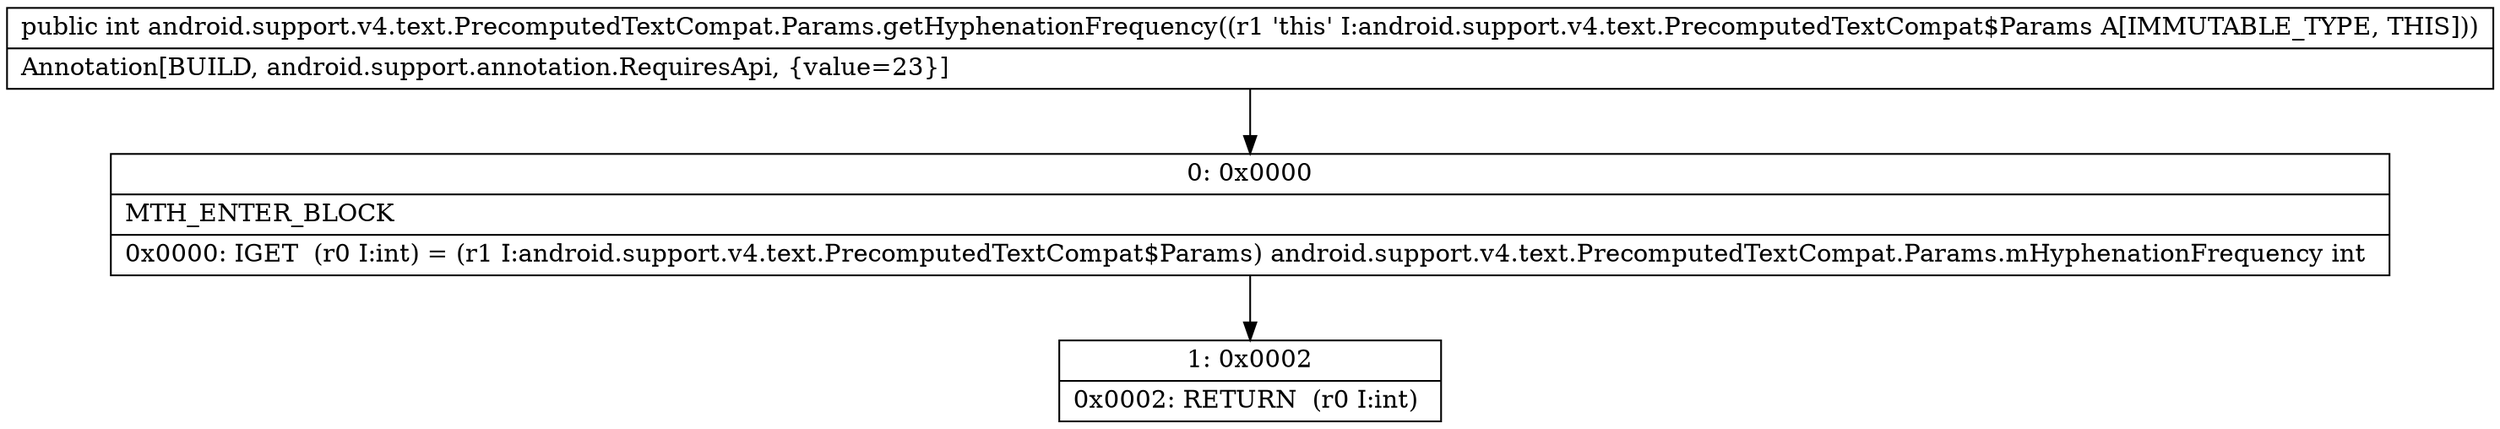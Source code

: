 digraph "CFG forandroid.support.v4.text.PrecomputedTextCompat.Params.getHyphenationFrequency()I" {
Node_0 [shape=record,label="{0\:\ 0x0000|MTH_ENTER_BLOCK\l|0x0000: IGET  (r0 I:int) = (r1 I:android.support.v4.text.PrecomputedTextCompat$Params) android.support.v4.text.PrecomputedTextCompat.Params.mHyphenationFrequency int \l}"];
Node_1 [shape=record,label="{1\:\ 0x0002|0x0002: RETURN  (r0 I:int) \l}"];
MethodNode[shape=record,label="{public int android.support.v4.text.PrecomputedTextCompat.Params.getHyphenationFrequency((r1 'this' I:android.support.v4.text.PrecomputedTextCompat$Params A[IMMUTABLE_TYPE, THIS]))  | Annotation[BUILD, android.support.annotation.RequiresApi, \{value=23\}]\l}"];
MethodNode -> Node_0;
Node_0 -> Node_1;
}

